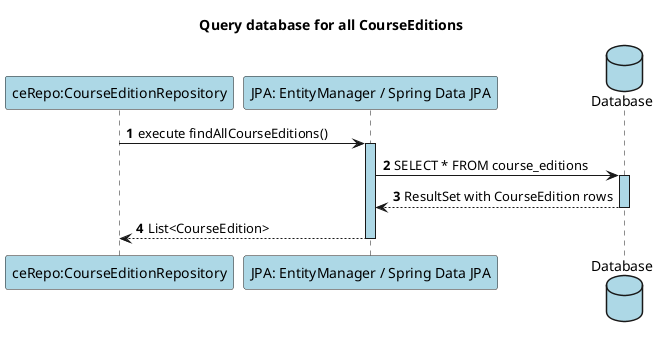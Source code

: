 @startuml

autonumber

title Query database for all CourseEditions

participant "ceRepo:CourseEditionRepository" as R #lightblue
participant "JPA: EntityManager / Spring Data JPA" as JPA #lightblue
database "Database" as DB #lightblue

R -> JPA ++ #lightblue: execute findAllCourseEditions()
JPA -> DB ++ #lightblue: SELECT * FROM course_editions
DB --> JPA --: ResultSet with CourseEdition rows
JPA --> R --: List<CourseEdition>

@enduml